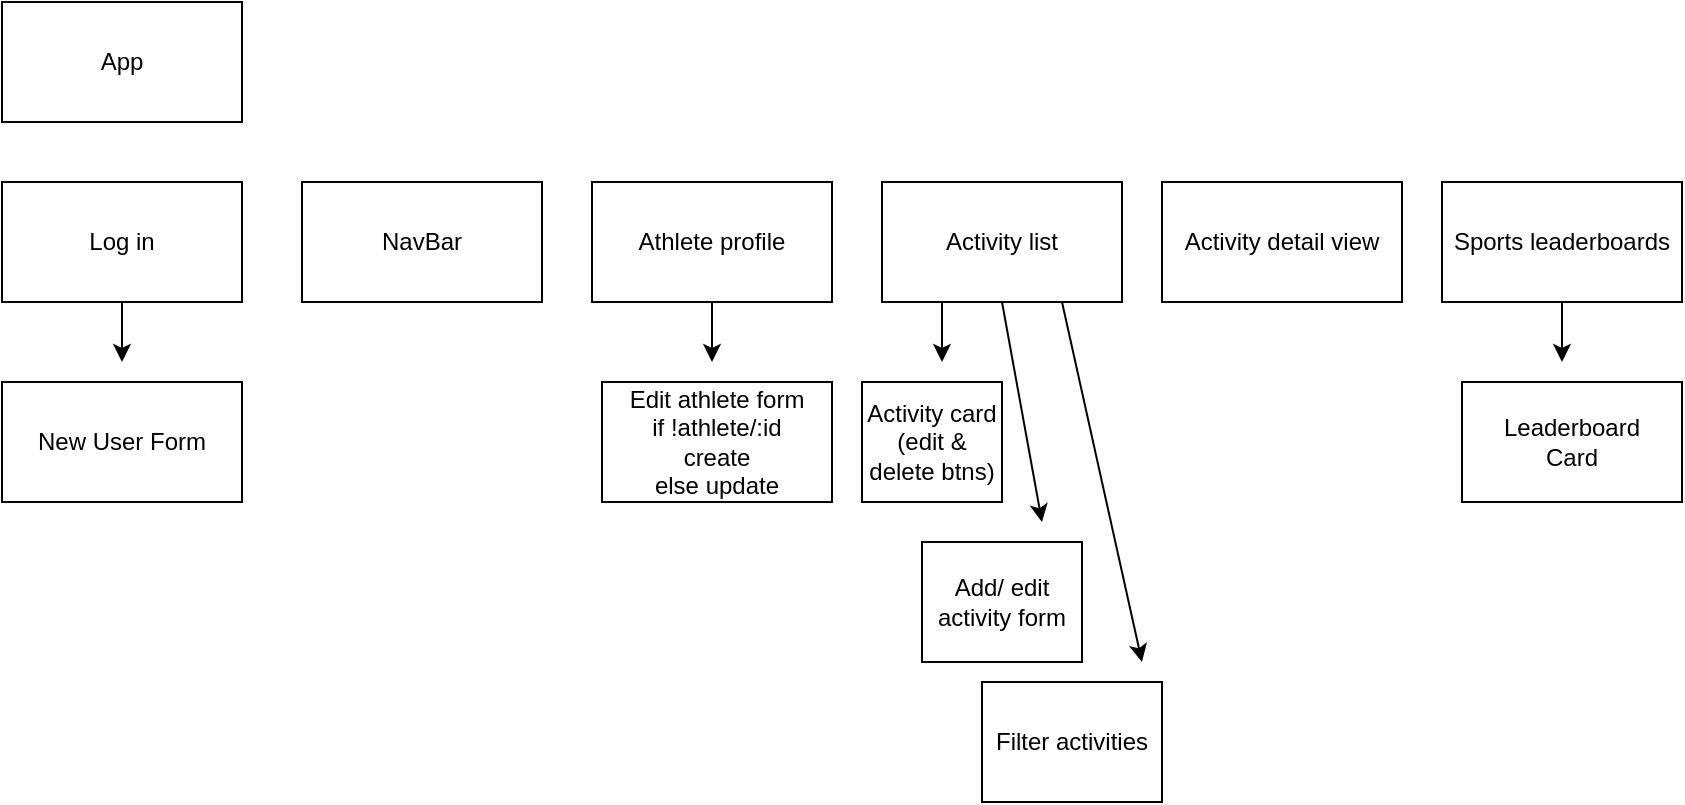 <mxfile>
    <diagram id="QdPgYa7zvZrDEsVL0cUU" name="Page-1">
        <mxGraphModel dx="847" dy="399" grid="1" gridSize="10" guides="1" tooltips="1" connect="1" arrows="1" fold="1" page="1" pageScale="1" pageWidth="850" pageHeight="1100" math="0" shadow="0">
            <root>
                <mxCell id="0"/>
                <mxCell id="1" parent="0"/>
                <mxCell id="2" value="App" style="whiteSpace=wrap;html=1;" vertex="1" parent="1">
                    <mxGeometry x="10" y="10" width="120" height="60" as="geometry"/>
                </mxCell>
                <mxCell id="12" style="edgeStyle=none;html=1;exitX=0.5;exitY=1;exitDx=0;exitDy=0;" edge="1" parent="1" source="3">
                    <mxGeometry relative="1" as="geometry">
                        <mxPoint x="70" y="190" as="targetPoint"/>
                    </mxGeometry>
                </mxCell>
                <mxCell id="3" value="Log in" style="whiteSpace=wrap;html=1;" vertex="1" parent="1">
                    <mxGeometry x="10" y="100" width="120" height="60" as="geometry"/>
                </mxCell>
                <mxCell id="24" style="edgeStyle=none;html=1;exitX=0.5;exitY=1;exitDx=0;exitDy=0;" edge="1" parent="1" source="4">
                    <mxGeometry relative="1" as="geometry">
                        <mxPoint x="365" y="190" as="targetPoint"/>
                    </mxGeometry>
                </mxCell>
                <mxCell id="4" value="Athlete profile" style="whiteSpace=wrap;html=1;" vertex="1" parent="1">
                    <mxGeometry x="305" y="100" width="120" height="60" as="geometry"/>
                </mxCell>
                <mxCell id="14" style="edgeStyle=none;html=1;exitX=0.5;exitY=1;exitDx=0;exitDy=0;" edge="1" parent="1" source="5">
                    <mxGeometry relative="1" as="geometry">
                        <mxPoint x="530" y="270" as="targetPoint"/>
                    </mxGeometry>
                </mxCell>
                <mxCell id="28" style="edgeStyle=none;html=1;exitX=0.25;exitY=1;exitDx=0;exitDy=0;" edge="1" parent="1" source="5">
                    <mxGeometry relative="1" as="geometry">
                        <mxPoint x="480" y="190" as="targetPoint"/>
                    </mxGeometry>
                </mxCell>
                <mxCell id="30" style="edgeStyle=none;html=1;exitX=0.75;exitY=1;exitDx=0;exitDy=0;" edge="1" parent="1" source="5">
                    <mxGeometry relative="1" as="geometry">
                        <mxPoint x="580" y="340" as="targetPoint"/>
                    </mxGeometry>
                </mxCell>
                <mxCell id="5" value="Activity list" style="whiteSpace=wrap;html=1;" vertex="1" parent="1">
                    <mxGeometry x="450" y="100" width="120" height="60" as="geometry"/>
                </mxCell>
                <mxCell id="6" value="Activity detail view" style="whiteSpace=wrap;html=1;" vertex="1" parent="1">
                    <mxGeometry x="590" y="100" width="120" height="60" as="geometry"/>
                </mxCell>
                <mxCell id="22" style="edgeStyle=none;html=1;exitX=0.5;exitY=1;exitDx=0;exitDy=0;" edge="1" parent="1" source="7">
                    <mxGeometry relative="1" as="geometry">
                        <mxPoint x="790" y="190" as="targetPoint"/>
                    </mxGeometry>
                </mxCell>
                <mxCell id="7" value="Sports leaderboards" style="whiteSpace=wrap;html=1;" vertex="1" parent="1">
                    <mxGeometry x="730" y="100" width="120" height="60" as="geometry"/>
                </mxCell>
                <mxCell id="8" value="NavBar" style="whiteSpace=wrap;html=1;" vertex="1" parent="1">
                    <mxGeometry x="160" y="100" width="120" height="60" as="geometry"/>
                </mxCell>
                <mxCell id="9" value="New User Form" style="whiteSpace=wrap;html=1;" vertex="1" parent="1">
                    <mxGeometry x="10" y="200" width="120" height="60" as="geometry"/>
                </mxCell>
                <mxCell id="10" value="Activity card&lt;br&gt;(edit &amp;amp; delete btns)" style="whiteSpace=wrap;html=1;" vertex="1" parent="1">
                    <mxGeometry x="440" y="200" width="70" height="60" as="geometry"/>
                </mxCell>
                <mxCell id="16" value="Leaderboard&lt;br&gt;Card" style="whiteSpace=wrap;html=1;" vertex="1" parent="1">
                    <mxGeometry x="740" y="200" width="110" height="60" as="geometry"/>
                </mxCell>
                <mxCell id="23" value="Edit athlete form&lt;br&gt;if !athlete/:id&lt;br&gt;create&lt;br&gt;else update" style="whiteSpace=wrap;html=1;" vertex="1" parent="1">
                    <mxGeometry x="310" y="200" width="115" height="60" as="geometry"/>
                </mxCell>
                <mxCell id="25" value="Add/ edit activity form" style="whiteSpace=wrap;html=1;" vertex="1" parent="1">
                    <mxGeometry x="470" y="280" width="80" height="60" as="geometry"/>
                </mxCell>
                <mxCell id="29" value="Filter activities" style="whiteSpace=wrap;html=1;" vertex="1" parent="1">
                    <mxGeometry x="500" y="350" width="90" height="60" as="geometry"/>
                </mxCell>
            </root>
        </mxGraphModel>
    </diagram>
</mxfile>